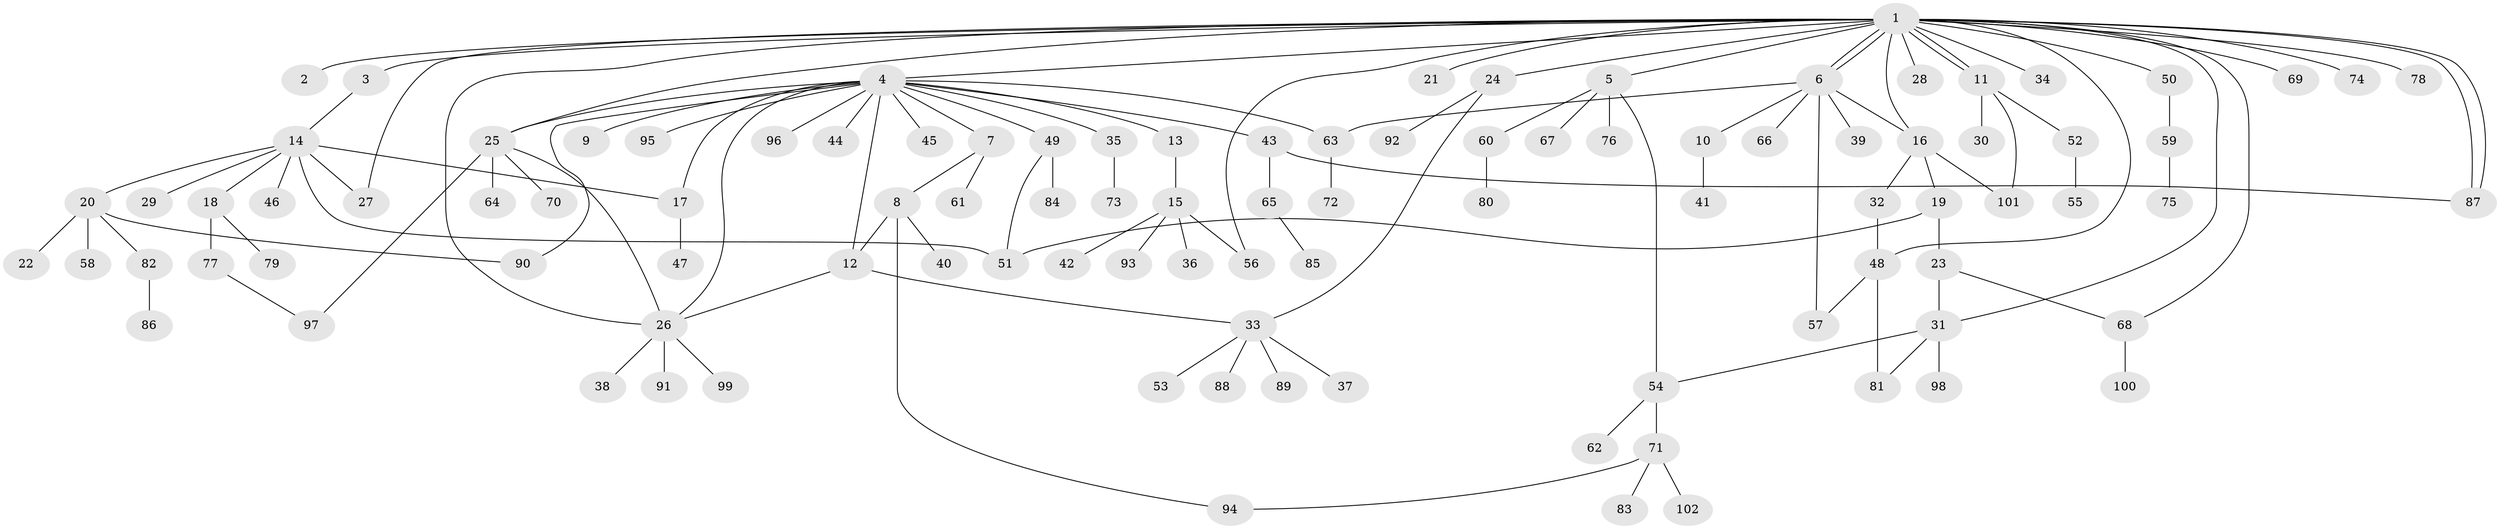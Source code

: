 // coarse degree distribution, {10: 0.03225806451612903, 5: 0.03225806451612903, 8: 0.06451612903225806, 3: 0.1935483870967742, 4: 0.12903225806451613, 2: 0.2903225806451613, 1: 0.22580645161290322, 6: 0.03225806451612903}
// Generated by graph-tools (version 1.1) at 2025/50/03/04/25 22:50:20]
// undirected, 102 vertices, 128 edges
graph export_dot {
  node [color=gray90,style=filled];
  1;
  2;
  3;
  4;
  5;
  6;
  7;
  8;
  9;
  10;
  11;
  12;
  13;
  14;
  15;
  16;
  17;
  18;
  19;
  20;
  21;
  22;
  23;
  24;
  25;
  26;
  27;
  28;
  29;
  30;
  31;
  32;
  33;
  34;
  35;
  36;
  37;
  38;
  39;
  40;
  41;
  42;
  43;
  44;
  45;
  46;
  47;
  48;
  49;
  50;
  51;
  52;
  53;
  54;
  55;
  56;
  57;
  58;
  59;
  60;
  61;
  62;
  63;
  64;
  65;
  66;
  67;
  68;
  69;
  70;
  71;
  72;
  73;
  74;
  75;
  76;
  77;
  78;
  79;
  80;
  81;
  82;
  83;
  84;
  85;
  86;
  87;
  88;
  89;
  90;
  91;
  92;
  93;
  94;
  95;
  96;
  97;
  98;
  99;
  100;
  101;
  102;
  1 -- 2;
  1 -- 3;
  1 -- 4;
  1 -- 5;
  1 -- 6;
  1 -- 6;
  1 -- 11;
  1 -- 11;
  1 -- 16;
  1 -- 21;
  1 -- 24;
  1 -- 25;
  1 -- 26;
  1 -- 27;
  1 -- 28;
  1 -- 31;
  1 -- 34;
  1 -- 48;
  1 -- 50;
  1 -- 56;
  1 -- 68;
  1 -- 69;
  1 -- 74;
  1 -- 78;
  1 -- 87;
  1 -- 87;
  3 -- 14;
  4 -- 7;
  4 -- 9;
  4 -- 12;
  4 -- 13;
  4 -- 17;
  4 -- 25;
  4 -- 26;
  4 -- 35;
  4 -- 43;
  4 -- 44;
  4 -- 45;
  4 -- 49;
  4 -- 63;
  4 -- 90;
  4 -- 95;
  4 -- 96;
  5 -- 54;
  5 -- 60;
  5 -- 67;
  5 -- 76;
  6 -- 10;
  6 -- 16;
  6 -- 39;
  6 -- 57;
  6 -- 63;
  6 -- 66;
  7 -- 8;
  7 -- 61;
  8 -- 12;
  8 -- 40;
  8 -- 94;
  10 -- 41;
  11 -- 30;
  11 -- 52;
  11 -- 101;
  12 -- 26;
  12 -- 33;
  13 -- 15;
  14 -- 17;
  14 -- 18;
  14 -- 20;
  14 -- 27;
  14 -- 29;
  14 -- 46;
  14 -- 51;
  15 -- 36;
  15 -- 42;
  15 -- 56;
  15 -- 93;
  16 -- 19;
  16 -- 32;
  16 -- 101;
  17 -- 47;
  18 -- 77;
  18 -- 79;
  19 -- 23;
  19 -- 51;
  20 -- 22;
  20 -- 58;
  20 -- 82;
  20 -- 90;
  23 -- 31;
  23 -- 68;
  24 -- 33;
  24 -- 92;
  25 -- 26;
  25 -- 64;
  25 -- 70;
  25 -- 97;
  26 -- 38;
  26 -- 91;
  26 -- 99;
  31 -- 54;
  31 -- 81;
  31 -- 98;
  32 -- 48;
  33 -- 37;
  33 -- 53;
  33 -- 88;
  33 -- 89;
  35 -- 73;
  43 -- 65;
  43 -- 87;
  48 -- 57;
  48 -- 81;
  49 -- 51;
  49 -- 84;
  50 -- 59;
  52 -- 55;
  54 -- 62;
  54 -- 71;
  59 -- 75;
  60 -- 80;
  63 -- 72;
  65 -- 85;
  68 -- 100;
  71 -- 83;
  71 -- 94;
  71 -- 102;
  77 -- 97;
  82 -- 86;
}
